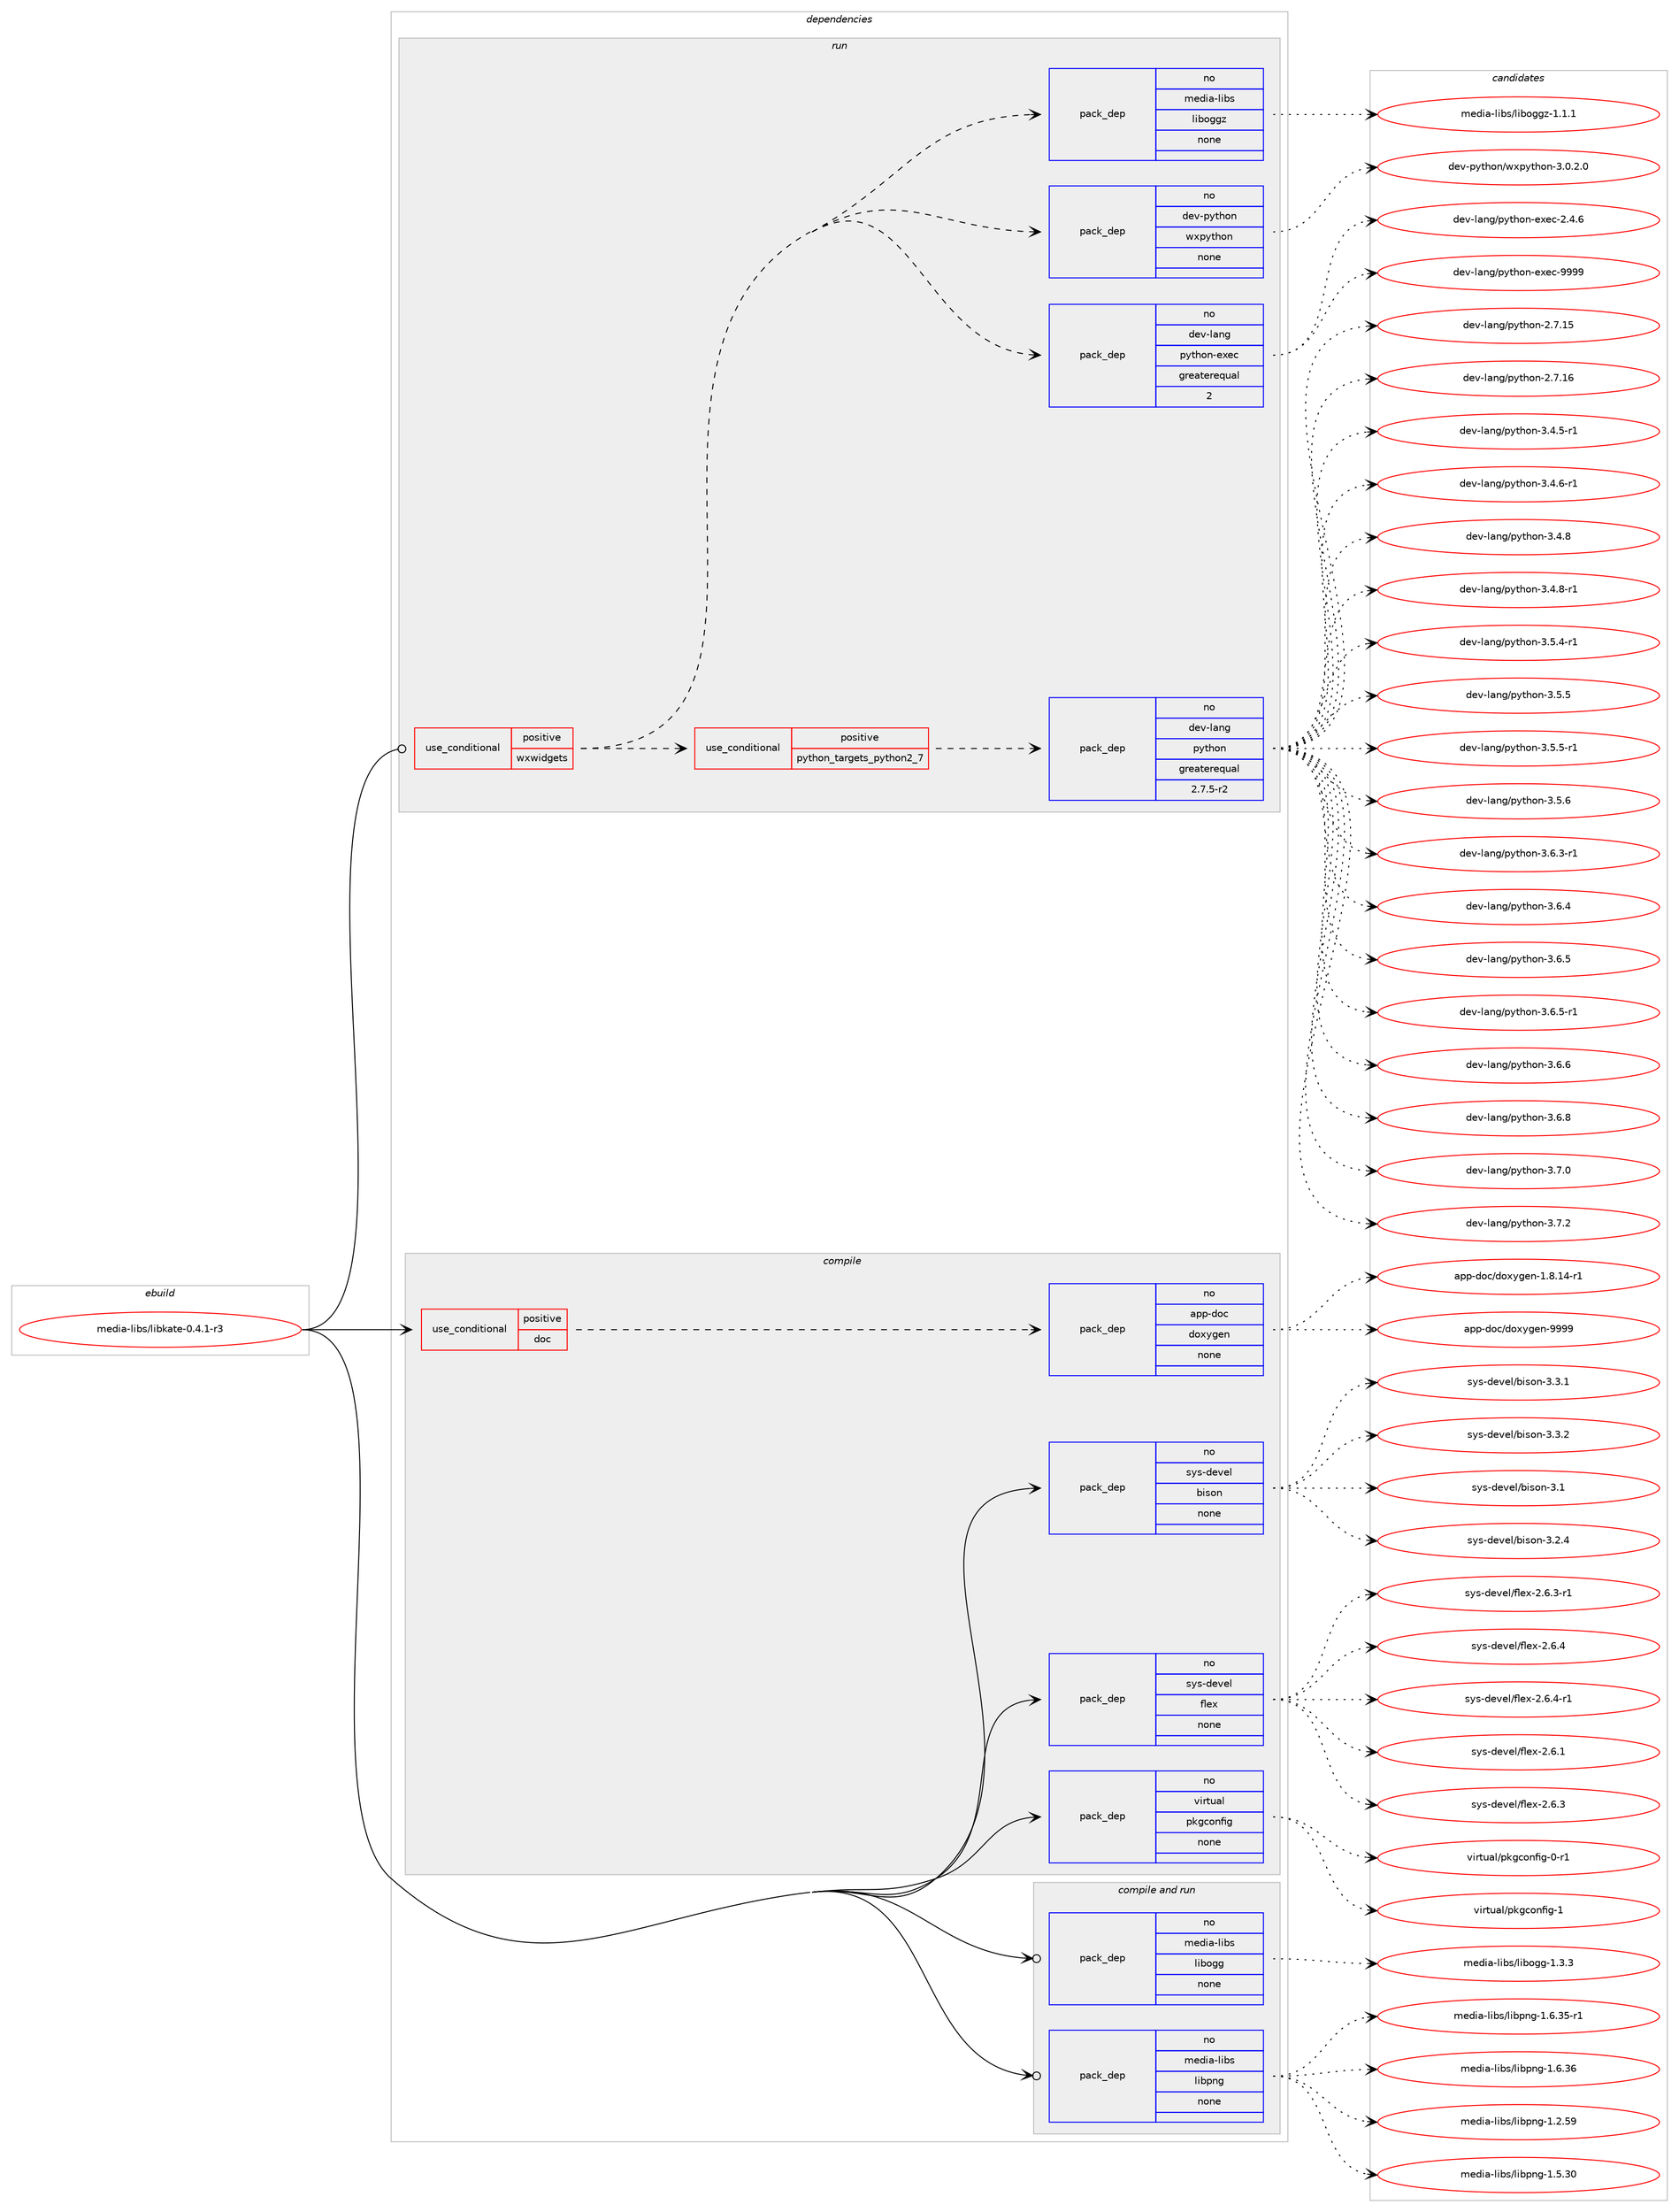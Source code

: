 digraph prolog {

# *************
# Graph options
# *************

newrank=true;
concentrate=true;
compound=true;
graph [rankdir=LR,fontname=Helvetica,fontsize=10,ranksep=1.5];#, ranksep=2.5, nodesep=0.2];
edge  [arrowhead=vee];
node  [fontname=Helvetica,fontsize=10];

# **********
# The ebuild
# **********

subgraph cluster_leftcol {
color=gray;
rank=same;
label=<<i>ebuild</i>>;
id [label="media-libs/libkate-0.4.1-r3", color=red, width=4, href="../media-libs/libkate-0.4.1-r3.svg"];
}

# ****************
# The dependencies
# ****************

subgraph cluster_midcol {
color=gray;
label=<<i>dependencies</i>>;
subgraph cluster_compile {
fillcolor="#eeeeee";
style=filled;
label=<<i>compile</i>>;
subgraph cond434459 {
dependency1612872 [label=<<TABLE BORDER="0" CELLBORDER="1" CELLSPACING="0" CELLPADDING="4"><TR><TD ROWSPAN="3" CELLPADDING="10">use_conditional</TD></TR><TR><TD>positive</TD></TR><TR><TD>doc</TD></TR></TABLE>>, shape=none, color=red];
subgraph pack1152608 {
dependency1612873 [label=<<TABLE BORDER="0" CELLBORDER="1" CELLSPACING="0" CELLPADDING="4" WIDTH="220"><TR><TD ROWSPAN="6" CELLPADDING="30">pack_dep</TD></TR><TR><TD WIDTH="110">no</TD></TR><TR><TD>app-doc</TD></TR><TR><TD>doxygen</TD></TR><TR><TD>none</TD></TR><TR><TD></TD></TR></TABLE>>, shape=none, color=blue];
}
dependency1612872:e -> dependency1612873:w [weight=20,style="dashed",arrowhead="vee"];
}
id:e -> dependency1612872:w [weight=20,style="solid",arrowhead="vee"];
subgraph pack1152609 {
dependency1612874 [label=<<TABLE BORDER="0" CELLBORDER="1" CELLSPACING="0" CELLPADDING="4" WIDTH="220"><TR><TD ROWSPAN="6" CELLPADDING="30">pack_dep</TD></TR><TR><TD WIDTH="110">no</TD></TR><TR><TD>sys-devel</TD></TR><TR><TD>bison</TD></TR><TR><TD>none</TD></TR><TR><TD></TD></TR></TABLE>>, shape=none, color=blue];
}
id:e -> dependency1612874:w [weight=20,style="solid",arrowhead="vee"];
subgraph pack1152610 {
dependency1612875 [label=<<TABLE BORDER="0" CELLBORDER="1" CELLSPACING="0" CELLPADDING="4" WIDTH="220"><TR><TD ROWSPAN="6" CELLPADDING="30">pack_dep</TD></TR><TR><TD WIDTH="110">no</TD></TR><TR><TD>sys-devel</TD></TR><TR><TD>flex</TD></TR><TR><TD>none</TD></TR><TR><TD></TD></TR></TABLE>>, shape=none, color=blue];
}
id:e -> dependency1612875:w [weight=20,style="solid",arrowhead="vee"];
subgraph pack1152611 {
dependency1612876 [label=<<TABLE BORDER="0" CELLBORDER="1" CELLSPACING="0" CELLPADDING="4" WIDTH="220"><TR><TD ROWSPAN="6" CELLPADDING="30">pack_dep</TD></TR><TR><TD WIDTH="110">no</TD></TR><TR><TD>virtual</TD></TR><TR><TD>pkgconfig</TD></TR><TR><TD>none</TD></TR><TR><TD></TD></TR></TABLE>>, shape=none, color=blue];
}
id:e -> dependency1612876:w [weight=20,style="solid",arrowhead="vee"];
}
subgraph cluster_compileandrun {
fillcolor="#eeeeee";
style=filled;
label=<<i>compile and run</i>>;
subgraph pack1152612 {
dependency1612877 [label=<<TABLE BORDER="0" CELLBORDER="1" CELLSPACING="0" CELLPADDING="4" WIDTH="220"><TR><TD ROWSPAN="6" CELLPADDING="30">pack_dep</TD></TR><TR><TD WIDTH="110">no</TD></TR><TR><TD>media-libs</TD></TR><TR><TD>libogg</TD></TR><TR><TD>none</TD></TR><TR><TD></TD></TR></TABLE>>, shape=none, color=blue];
}
id:e -> dependency1612877:w [weight=20,style="solid",arrowhead="odotvee"];
subgraph pack1152613 {
dependency1612878 [label=<<TABLE BORDER="0" CELLBORDER="1" CELLSPACING="0" CELLPADDING="4" WIDTH="220"><TR><TD ROWSPAN="6" CELLPADDING="30">pack_dep</TD></TR><TR><TD WIDTH="110">no</TD></TR><TR><TD>media-libs</TD></TR><TR><TD>libpng</TD></TR><TR><TD>none</TD></TR><TR><TD></TD></TR></TABLE>>, shape=none, color=blue];
}
id:e -> dependency1612878:w [weight=20,style="solid",arrowhead="odotvee"];
}
subgraph cluster_run {
fillcolor="#eeeeee";
style=filled;
label=<<i>run</i>>;
subgraph cond434460 {
dependency1612879 [label=<<TABLE BORDER="0" CELLBORDER="1" CELLSPACING="0" CELLPADDING="4"><TR><TD ROWSPAN="3" CELLPADDING="10">use_conditional</TD></TR><TR><TD>positive</TD></TR><TR><TD>wxwidgets</TD></TR></TABLE>>, shape=none, color=red];
subgraph cond434461 {
dependency1612880 [label=<<TABLE BORDER="0" CELLBORDER="1" CELLSPACING="0" CELLPADDING="4"><TR><TD ROWSPAN="3" CELLPADDING="10">use_conditional</TD></TR><TR><TD>positive</TD></TR><TR><TD>python_targets_python2_7</TD></TR></TABLE>>, shape=none, color=red];
subgraph pack1152614 {
dependency1612881 [label=<<TABLE BORDER="0" CELLBORDER="1" CELLSPACING="0" CELLPADDING="4" WIDTH="220"><TR><TD ROWSPAN="6" CELLPADDING="30">pack_dep</TD></TR><TR><TD WIDTH="110">no</TD></TR><TR><TD>dev-lang</TD></TR><TR><TD>python</TD></TR><TR><TD>greaterequal</TD></TR><TR><TD>2.7.5-r2</TD></TR></TABLE>>, shape=none, color=blue];
}
dependency1612880:e -> dependency1612881:w [weight=20,style="dashed",arrowhead="vee"];
}
dependency1612879:e -> dependency1612880:w [weight=20,style="dashed",arrowhead="vee"];
subgraph pack1152615 {
dependency1612882 [label=<<TABLE BORDER="0" CELLBORDER="1" CELLSPACING="0" CELLPADDING="4" WIDTH="220"><TR><TD ROWSPAN="6" CELLPADDING="30">pack_dep</TD></TR><TR><TD WIDTH="110">no</TD></TR><TR><TD>dev-lang</TD></TR><TR><TD>python-exec</TD></TR><TR><TD>greaterequal</TD></TR><TR><TD>2</TD></TR></TABLE>>, shape=none, color=blue];
}
dependency1612879:e -> dependency1612882:w [weight=20,style="dashed",arrowhead="vee"];
subgraph pack1152616 {
dependency1612883 [label=<<TABLE BORDER="0" CELLBORDER="1" CELLSPACING="0" CELLPADDING="4" WIDTH="220"><TR><TD ROWSPAN="6" CELLPADDING="30">pack_dep</TD></TR><TR><TD WIDTH="110">no</TD></TR><TR><TD>dev-python</TD></TR><TR><TD>wxpython</TD></TR><TR><TD>none</TD></TR><TR><TD></TD></TR></TABLE>>, shape=none, color=blue];
}
dependency1612879:e -> dependency1612883:w [weight=20,style="dashed",arrowhead="vee"];
subgraph pack1152617 {
dependency1612884 [label=<<TABLE BORDER="0" CELLBORDER="1" CELLSPACING="0" CELLPADDING="4" WIDTH="220"><TR><TD ROWSPAN="6" CELLPADDING="30">pack_dep</TD></TR><TR><TD WIDTH="110">no</TD></TR><TR><TD>media-libs</TD></TR><TR><TD>liboggz</TD></TR><TR><TD>none</TD></TR><TR><TD></TD></TR></TABLE>>, shape=none, color=blue];
}
dependency1612879:e -> dependency1612884:w [weight=20,style="dashed",arrowhead="vee"];
}
id:e -> dependency1612879:w [weight=20,style="solid",arrowhead="odot"];
}
}

# **************
# The candidates
# **************

subgraph cluster_choices {
rank=same;
color=gray;
label=<<i>candidates</i>>;

subgraph choice1152608 {
color=black;
nodesep=1;
choice97112112451001119947100111120121103101110454946564649524511449 [label="app-doc/doxygen-1.8.14-r1", color=red, width=4,href="../app-doc/doxygen-1.8.14-r1.svg"];
choice971121124510011199471001111201211031011104557575757 [label="app-doc/doxygen-9999", color=red, width=4,href="../app-doc/doxygen-9999.svg"];
dependency1612873:e -> choice97112112451001119947100111120121103101110454946564649524511449:w [style=dotted,weight="100"];
dependency1612873:e -> choice971121124510011199471001111201211031011104557575757:w [style=dotted,weight="100"];
}
subgraph choice1152609 {
color=black;
nodesep=1;
choice11512111545100101118101108479810511511111045514649 [label="sys-devel/bison-3.1", color=red, width=4,href="../sys-devel/bison-3.1.svg"];
choice115121115451001011181011084798105115111110455146504652 [label="sys-devel/bison-3.2.4", color=red, width=4,href="../sys-devel/bison-3.2.4.svg"];
choice115121115451001011181011084798105115111110455146514649 [label="sys-devel/bison-3.3.1", color=red, width=4,href="../sys-devel/bison-3.3.1.svg"];
choice115121115451001011181011084798105115111110455146514650 [label="sys-devel/bison-3.3.2", color=red, width=4,href="../sys-devel/bison-3.3.2.svg"];
dependency1612874:e -> choice11512111545100101118101108479810511511111045514649:w [style=dotted,weight="100"];
dependency1612874:e -> choice115121115451001011181011084798105115111110455146504652:w [style=dotted,weight="100"];
dependency1612874:e -> choice115121115451001011181011084798105115111110455146514649:w [style=dotted,weight="100"];
dependency1612874:e -> choice115121115451001011181011084798105115111110455146514650:w [style=dotted,weight="100"];
}
subgraph choice1152610 {
color=black;
nodesep=1;
choice1151211154510010111810110847102108101120455046544649 [label="sys-devel/flex-2.6.1", color=red, width=4,href="../sys-devel/flex-2.6.1.svg"];
choice1151211154510010111810110847102108101120455046544651 [label="sys-devel/flex-2.6.3", color=red, width=4,href="../sys-devel/flex-2.6.3.svg"];
choice11512111545100101118101108471021081011204550465446514511449 [label="sys-devel/flex-2.6.3-r1", color=red, width=4,href="../sys-devel/flex-2.6.3-r1.svg"];
choice1151211154510010111810110847102108101120455046544652 [label="sys-devel/flex-2.6.4", color=red, width=4,href="../sys-devel/flex-2.6.4.svg"];
choice11512111545100101118101108471021081011204550465446524511449 [label="sys-devel/flex-2.6.4-r1", color=red, width=4,href="../sys-devel/flex-2.6.4-r1.svg"];
dependency1612875:e -> choice1151211154510010111810110847102108101120455046544649:w [style=dotted,weight="100"];
dependency1612875:e -> choice1151211154510010111810110847102108101120455046544651:w [style=dotted,weight="100"];
dependency1612875:e -> choice11512111545100101118101108471021081011204550465446514511449:w [style=dotted,weight="100"];
dependency1612875:e -> choice1151211154510010111810110847102108101120455046544652:w [style=dotted,weight="100"];
dependency1612875:e -> choice11512111545100101118101108471021081011204550465446524511449:w [style=dotted,weight="100"];
}
subgraph choice1152611 {
color=black;
nodesep=1;
choice11810511411611797108471121071039911111010210510345484511449 [label="virtual/pkgconfig-0-r1", color=red, width=4,href="../virtual/pkgconfig-0-r1.svg"];
choice1181051141161179710847112107103991111101021051034549 [label="virtual/pkgconfig-1", color=red, width=4,href="../virtual/pkgconfig-1.svg"];
dependency1612876:e -> choice11810511411611797108471121071039911111010210510345484511449:w [style=dotted,weight="100"];
dependency1612876:e -> choice1181051141161179710847112107103991111101021051034549:w [style=dotted,weight="100"];
}
subgraph choice1152612 {
color=black;
nodesep=1;
choice1091011001059745108105981154710810598111103103454946514651 [label="media-libs/libogg-1.3.3", color=red, width=4,href="../media-libs/libogg-1.3.3.svg"];
dependency1612877:e -> choice1091011001059745108105981154710810598111103103454946514651:w [style=dotted,weight="100"];
}
subgraph choice1152613 {
color=black;
nodesep=1;
choice109101100105974510810598115471081059811211010345494650465357 [label="media-libs/libpng-1.2.59", color=red, width=4,href="../media-libs/libpng-1.2.59.svg"];
choice109101100105974510810598115471081059811211010345494653465148 [label="media-libs/libpng-1.5.30", color=red, width=4,href="../media-libs/libpng-1.5.30.svg"];
choice1091011001059745108105981154710810598112110103454946544651534511449 [label="media-libs/libpng-1.6.35-r1", color=red, width=4,href="../media-libs/libpng-1.6.35-r1.svg"];
choice109101100105974510810598115471081059811211010345494654465154 [label="media-libs/libpng-1.6.36", color=red, width=4,href="../media-libs/libpng-1.6.36.svg"];
dependency1612878:e -> choice109101100105974510810598115471081059811211010345494650465357:w [style=dotted,weight="100"];
dependency1612878:e -> choice109101100105974510810598115471081059811211010345494653465148:w [style=dotted,weight="100"];
dependency1612878:e -> choice1091011001059745108105981154710810598112110103454946544651534511449:w [style=dotted,weight="100"];
dependency1612878:e -> choice109101100105974510810598115471081059811211010345494654465154:w [style=dotted,weight="100"];
}
subgraph choice1152614 {
color=black;
nodesep=1;
choice10010111845108971101034711212111610411111045504655464953 [label="dev-lang/python-2.7.15", color=red, width=4,href="../dev-lang/python-2.7.15.svg"];
choice10010111845108971101034711212111610411111045504655464954 [label="dev-lang/python-2.7.16", color=red, width=4,href="../dev-lang/python-2.7.16.svg"];
choice1001011184510897110103471121211161041111104551465246534511449 [label="dev-lang/python-3.4.5-r1", color=red, width=4,href="../dev-lang/python-3.4.5-r1.svg"];
choice1001011184510897110103471121211161041111104551465246544511449 [label="dev-lang/python-3.4.6-r1", color=red, width=4,href="../dev-lang/python-3.4.6-r1.svg"];
choice100101118451089711010347112121116104111110455146524656 [label="dev-lang/python-3.4.8", color=red, width=4,href="../dev-lang/python-3.4.8.svg"];
choice1001011184510897110103471121211161041111104551465246564511449 [label="dev-lang/python-3.4.8-r1", color=red, width=4,href="../dev-lang/python-3.4.8-r1.svg"];
choice1001011184510897110103471121211161041111104551465346524511449 [label="dev-lang/python-3.5.4-r1", color=red, width=4,href="../dev-lang/python-3.5.4-r1.svg"];
choice100101118451089711010347112121116104111110455146534653 [label="dev-lang/python-3.5.5", color=red, width=4,href="../dev-lang/python-3.5.5.svg"];
choice1001011184510897110103471121211161041111104551465346534511449 [label="dev-lang/python-3.5.5-r1", color=red, width=4,href="../dev-lang/python-3.5.5-r1.svg"];
choice100101118451089711010347112121116104111110455146534654 [label="dev-lang/python-3.5.6", color=red, width=4,href="../dev-lang/python-3.5.6.svg"];
choice1001011184510897110103471121211161041111104551465446514511449 [label="dev-lang/python-3.6.3-r1", color=red, width=4,href="../dev-lang/python-3.6.3-r1.svg"];
choice100101118451089711010347112121116104111110455146544652 [label="dev-lang/python-3.6.4", color=red, width=4,href="../dev-lang/python-3.6.4.svg"];
choice100101118451089711010347112121116104111110455146544653 [label="dev-lang/python-3.6.5", color=red, width=4,href="../dev-lang/python-3.6.5.svg"];
choice1001011184510897110103471121211161041111104551465446534511449 [label="dev-lang/python-3.6.5-r1", color=red, width=4,href="../dev-lang/python-3.6.5-r1.svg"];
choice100101118451089711010347112121116104111110455146544654 [label="dev-lang/python-3.6.6", color=red, width=4,href="../dev-lang/python-3.6.6.svg"];
choice100101118451089711010347112121116104111110455146544656 [label="dev-lang/python-3.6.8", color=red, width=4,href="../dev-lang/python-3.6.8.svg"];
choice100101118451089711010347112121116104111110455146554648 [label="dev-lang/python-3.7.0", color=red, width=4,href="../dev-lang/python-3.7.0.svg"];
choice100101118451089711010347112121116104111110455146554650 [label="dev-lang/python-3.7.2", color=red, width=4,href="../dev-lang/python-3.7.2.svg"];
dependency1612881:e -> choice10010111845108971101034711212111610411111045504655464953:w [style=dotted,weight="100"];
dependency1612881:e -> choice10010111845108971101034711212111610411111045504655464954:w [style=dotted,weight="100"];
dependency1612881:e -> choice1001011184510897110103471121211161041111104551465246534511449:w [style=dotted,weight="100"];
dependency1612881:e -> choice1001011184510897110103471121211161041111104551465246544511449:w [style=dotted,weight="100"];
dependency1612881:e -> choice100101118451089711010347112121116104111110455146524656:w [style=dotted,weight="100"];
dependency1612881:e -> choice1001011184510897110103471121211161041111104551465246564511449:w [style=dotted,weight="100"];
dependency1612881:e -> choice1001011184510897110103471121211161041111104551465346524511449:w [style=dotted,weight="100"];
dependency1612881:e -> choice100101118451089711010347112121116104111110455146534653:w [style=dotted,weight="100"];
dependency1612881:e -> choice1001011184510897110103471121211161041111104551465346534511449:w [style=dotted,weight="100"];
dependency1612881:e -> choice100101118451089711010347112121116104111110455146534654:w [style=dotted,weight="100"];
dependency1612881:e -> choice1001011184510897110103471121211161041111104551465446514511449:w [style=dotted,weight="100"];
dependency1612881:e -> choice100101118451089711010347112121116104111110455146544652:w [style=dotted,weight="100"];
dependency1612881:e -> choice100101118451089711010347112121116104111110455146544653:w [style=dotted,weight="100"];
dependency1612881:e -> choice1001011184510897110103471121211161041111104551465446534511449:w [style=dotted,weight="100"];
dependency1612881:e -> choice100101118451089711010347112121116104111110455146544654:w [style=dotted,weight="100"];
dependency1612881:e -> choice100101118451089711010347112121116104111110455146544656:w [style=dotted,weight="100"];
dependency1612881:e -> choice100101118451089711010347112121116104111110455146554648:w [style=dotted,weight="100"];
dependency1612881:e -> choice100101118451089711010347112121116104111110455146554650:w [style=dotted,weight="100"];
}
subgraph choice1152615 {
color=black;
nodesep=1;
choice1001011184510897110103471121211161041111104510112010199455046524654 [label="dev-lang/python-exec-2.4.6", color=red, width=4,href="../dev-lang/python-exec-2.4.6.svg"];
choice10010111845108971101034711212111610411111045101120101994557575757 [label="dev-lang/python-exec-9999", color=red, width=4,href="../dev-lang/python-exec-9999.svg"];
dependency1612882:e -> choice1001011184510897110103471121211161041111104510112010199455046524654:w [style=dotted,weight="100"];
dependency1612882:e -> choice10010111845108971101034711212111610411111045101120101994557575757:w [style=dotted,weight="100"];
}
subgraph choice1152616 {
color=black;
nodesep=1;
choice10010111845112121116104111110471191201121211161041111104551464846504648 [label="dev-python/wxpython-3.0.2.0", color=red, width=4,href="../dev-python/wxpython-3.0.2.0.svg"];
dependency1612883:e -> choice10010111845112121116104111110471191201121211161041111104551464846504648:w [style=dotted,weight="100"];
}
subgraph choice1152617 {
color=black;
nodesep=1;
choice1091011001059745108105981154710810598111103103122454946494649 [label="media-libs/liboggz-1.1.1", color=red, width=4,href="../media-libs/liboggz-1.1.1.svg"];
dependency1612884:e -> choice1091011001059745108105981154710810598111103103122454946494649:w [style=dotted,weight="100"];
}
}

}
